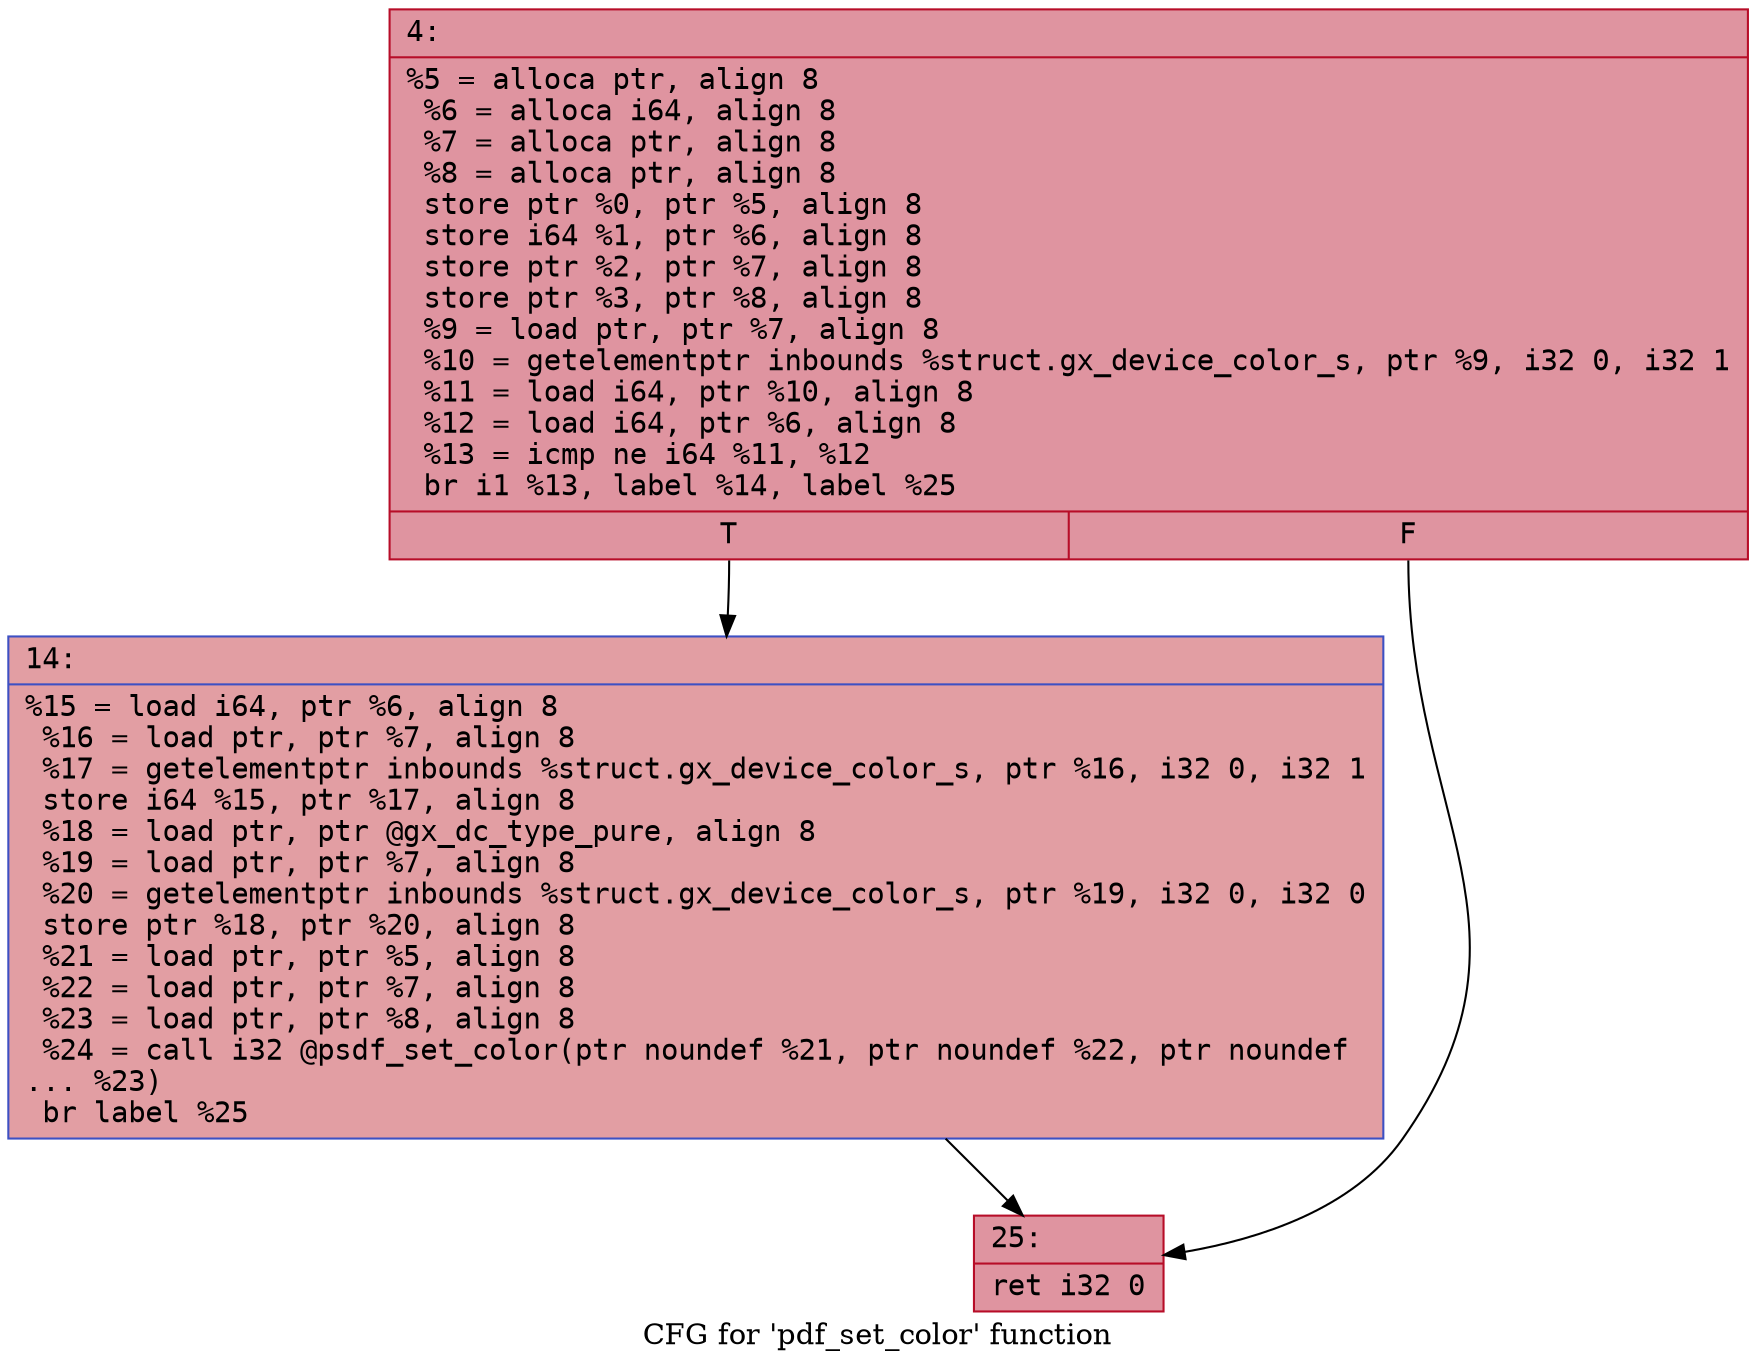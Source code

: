 digraph "CFG for 'pdf_set_color' function" {
	label="CFG for 'pdf_set_color' function";

	Node0x6000020b11d0 [shape=record,color="#b70d28ff", style=filled, fillcolor="#b70d2870" fontname="Courier",label="{4:\l|  %5 = alloca ptr, align 8\l  %6 = alloca i64, align 8\l  %7 = alloca ptr, align 8\l  %8 = alloca ptr, align 8\l  store ptr %0, ptr %5, align 8\l  store i64 %1, ptr %6, align 8\l  store ptr %2, ptr %7, align 8\l  store ptr %3, ptr %8, align 8\l  %9 = load ptr, ptr %7, align 8\l  %10 = getelementptr inbounds %struct.gx_device_color_s, ptr %9, i32 0, i32 1\l  %11 = load i64, ptr %10, align 8\l  %12 = load i64, ptr %6, align 8\l  %13 = icmp ne i64 %11, %12\l  br i1 %13, label %14, label %25\l|{<s0>T|<s1>F}}"];
	Node0x6000020b11d0:s0 -> Node0x6000020b1220[tooltip="4 -> 14\nProbability 50.00%" ];
	Node0x6000020b11d0:s1 -> Node0x6000020b1270[tooltip="4 -> 25\nProbability 50.00%" ];
	Node0x6000020b1220 [shape=record,color="#3d50c3ff", style=filled, fillcolor="#be242e70" fontname="Courier",label="{14:\l|  %15 = load i64, ptr %6, align 8\l  %16 = load ptr, ptr %7, align 8\l  %17 = getelementptr inbounds %struct.gx_device_color_s, ptr %16, i32 0, i32 1\l  store i64 %15, ptr %17, align 8\l  %18 = load ptr, ptr @gx_dc_type_pure, align 8\l  %19 = load ptr, ptr %7, align 8\l  %20 = getelementptr inbounds %struct.gx_device_color_s, ptr %19, i32 0, i32 0\l  store ptr %18, ptr %20, align 8\l  %21 = load ptr, ptr %5, align 8\l  %22 = load ptr, ptr %7, align 8\l  %23 = load ptr, ptr %8, align 8\l  %24 = call i32 @psdf_set_color(ptr noundef %21, ptr noundef %22, ptr noundef\l... %23)\l  br label %25\l}"];
	Node0x6000020b1220 -> Node0x6000020b1270[tooltip="14 -> 25\nProbability 100.00%" ];
	Node0x6000020b1270 [shape=record,color="#b70d28ff", style=filled, fillcolor="#b70d2870" fontname="Courier",label="{25:\l|  ret i32 0\l}"];
}
